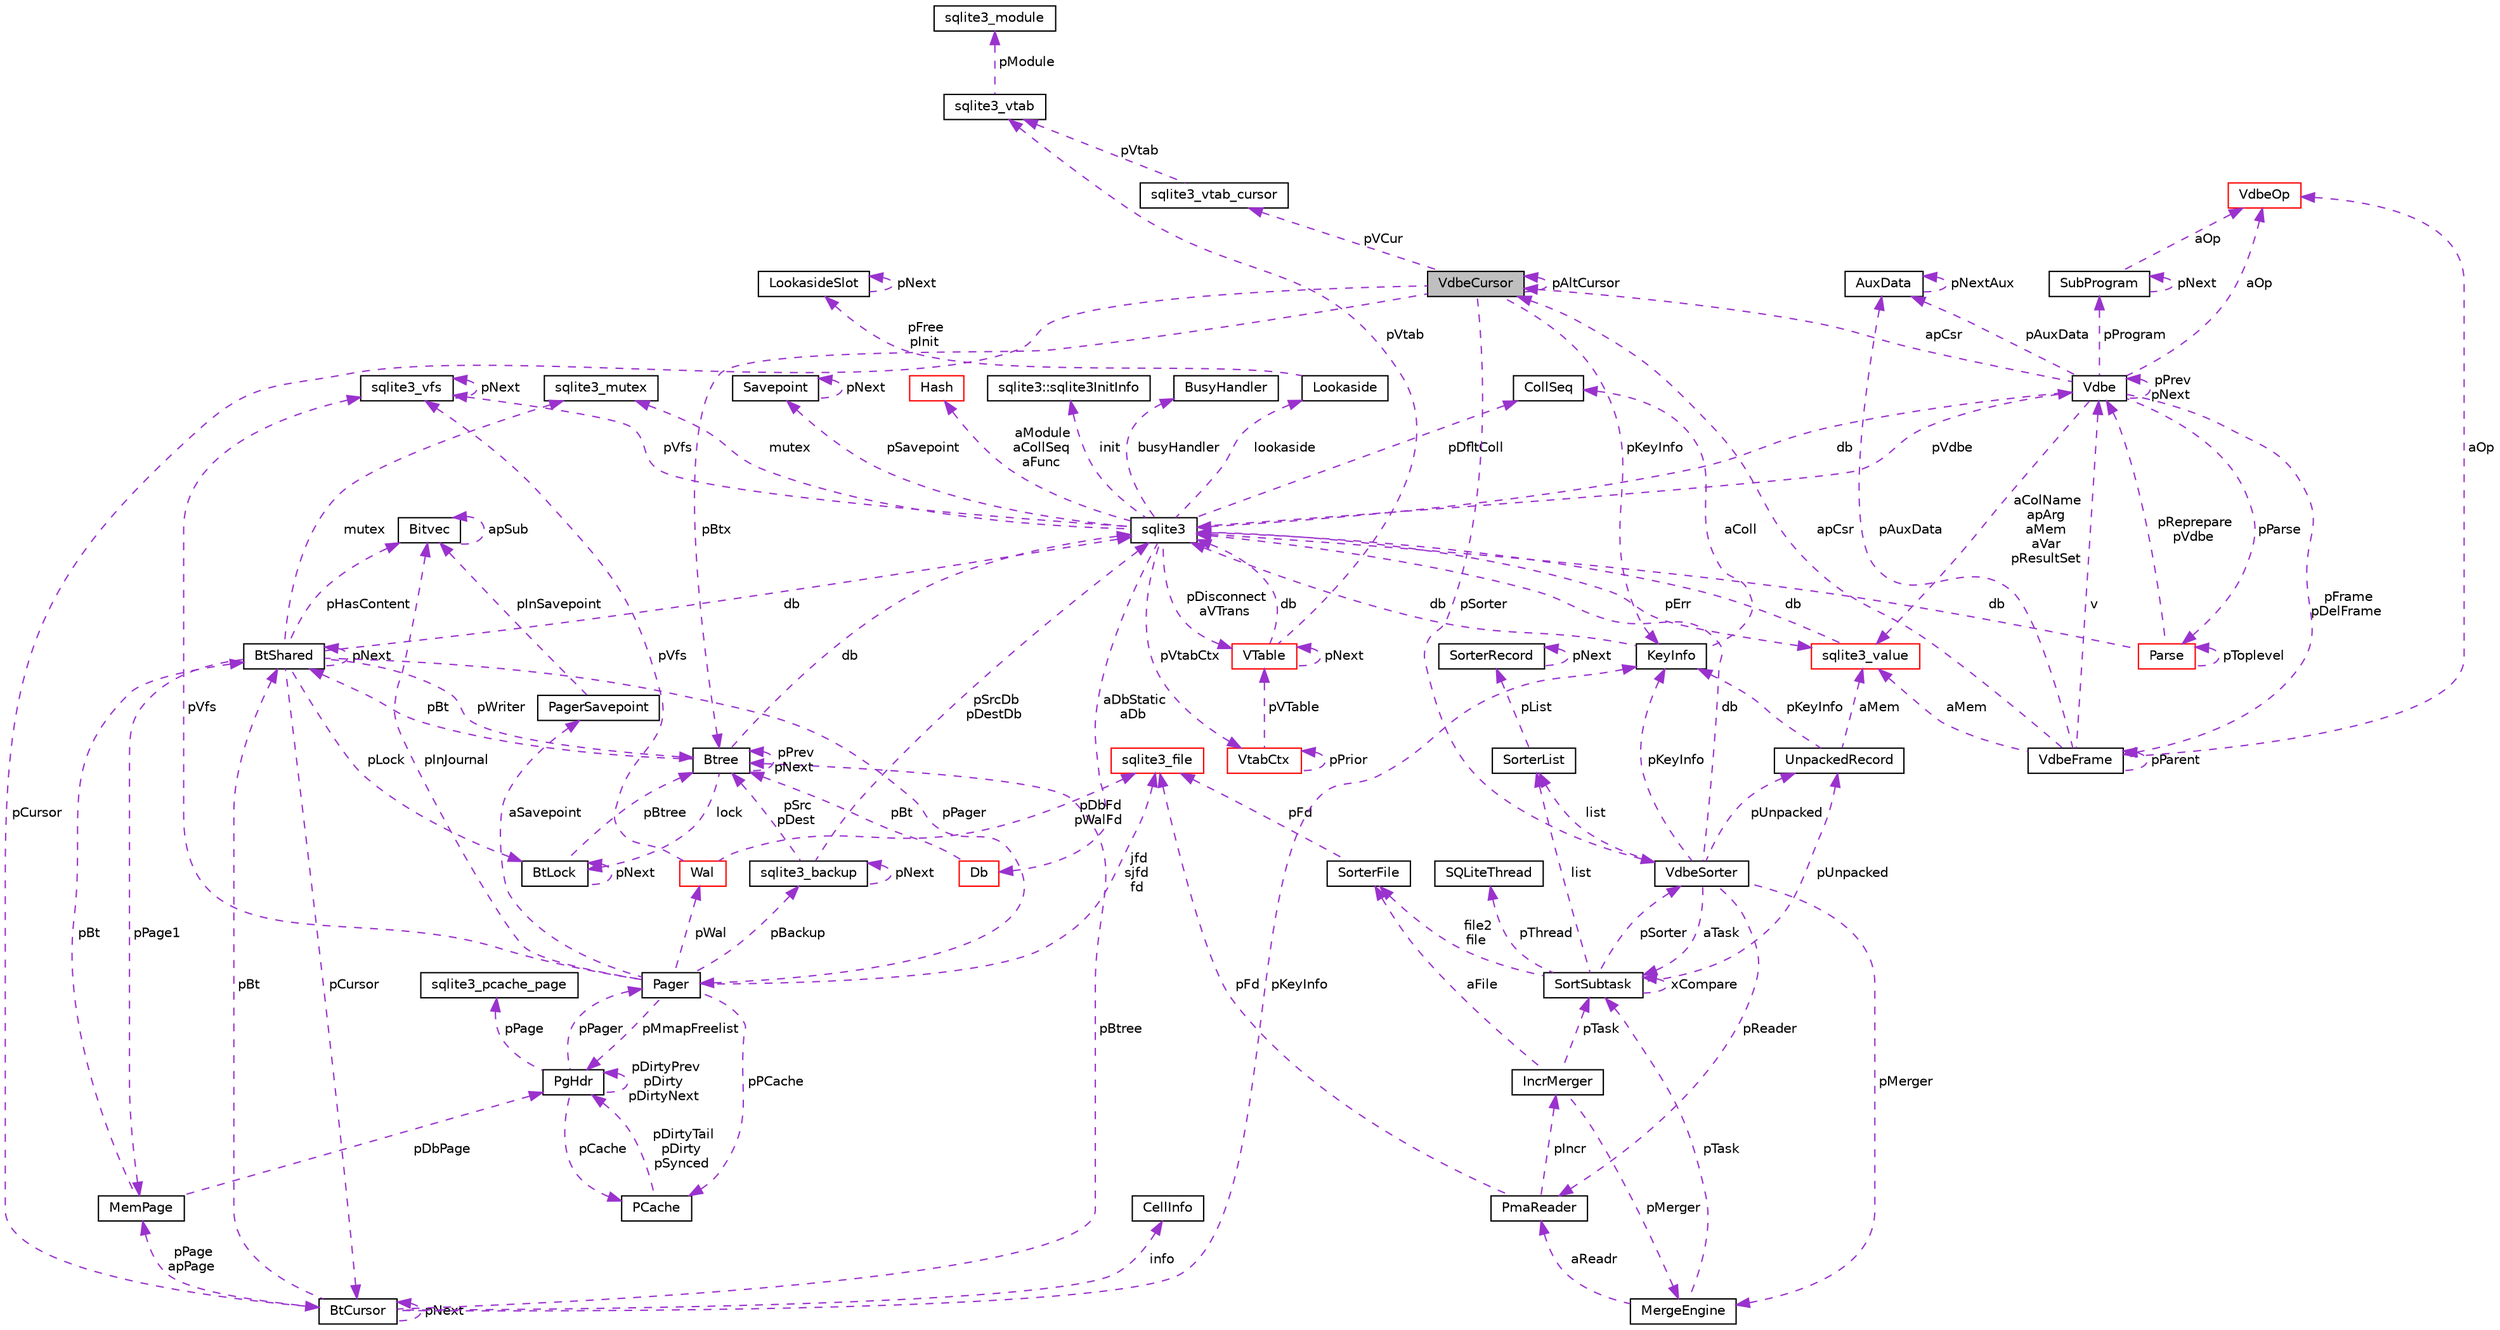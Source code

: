 digraph "VdbeCursor"
{
  edge [fontname="Helvetica",fontsize="10",labelfontname="Helvetica",labelfontsize="10"];
  node [fontname="Helvetica",fontsize="10",shape=record];
  Node1 [label="VdbeCursor",height=0.2,width=0.4,color="black", fillcolor="grey75", style="filled", fontcolor="black"];
  Node2 -> Node1 [dir="back",color="darkorchid3",fontsize="10",style="dashed",label=" pCursor" ,fontname="Helvetica"];
  Node2 [label="BtCursor",height=0.2,width=0.4,color="black", fillcolor="white", style="filled",URL="$structBtCursor.html"];
  Node2 -> Node2 [dir="back",color="darkorchid3",fontsize="10",style="dashed",label=" pNext" ,fontname="Helvetica"];
  Node3 -> Node2 [dir="back",color="darkorchid3",fontsize="10",style="dashed",label=" info" ,fontname="Helvetica"];
  Node3 [label="CellInfo",height=0.2,width=0.4,color="black", fillcolor="white", style="filled",URL="$structCellInfo.html"];
  Node4 -> Node2 [dir="back",color="darkorchid3",fontsize="10",style="dashed",label=" pBt" ,fontname="Helvetica"];
  Node4 [label="BtShared",height=0.2,width=0.4,color="black", fillcolor="white", style="filled",URL="$structBtShared.html"];
  Node2 -> Node4 [dir="back",color="darkorchid3",fontsize="10",style="dashed",label=" pCursor" ,fontname="Helvetica"];
  Node4 -> Node4 [dir="back",color="darkorchid3",fontsize="10",style="dashed",label=" pNext" ,fontname="Helvetica"];
  Node5 -> Node4 [dir="back",color="darkorchid3",fontsize="10",style="dashed",label=" db" ,fontname="Helvetica"];
  Node5 [label="sqlite3",height=0.2,width=0.4,color="black", fillcolor="white", style="filled",URL="$structsqlite3.html"];
  Node6 -> Node5 [dir="back",color="darkorchid3",fontsize="10",style="dashed",label=" pVdbe" ,fontname="Helvetica"];
  Node6 [label="Vdbe",height=0.2,width=0.4,color="black", fillcolor="white", style="filled",URL="$structVdbe.html"];
  Node6 -> Node6 [dir="back",color="darkorchid3",fontsize="10",style="dashed",label=" pPrev\npNext" ,fontname="Helvetica"];
  Node5 -> Node6 [dir="back",color="darkorchid3",fontsize="10",style="dashed",label=" db" ,fontname="Helvetica"];
  Node7 -> Node6 [dir="back",color="darkorchid3",fontsize="10",style="dashed",label=" aColName\napArg\naMem\naVar\npResultSet" ,fontname="Helvetica"];
  Node7 [label="sqlite3_value",height=0.2,width=0.4,color="red", fillcolor="white", style="filled",URL="$structsqlite3__value.html"];
  Node5 -> Node7 [dir="back",color="darkorchid3",fontsize="10",style="dashed",label=" db" ,fontname="Helvetica"];
  Node8 -> Node6 [dir="back",color="darkorchid3",fontsize="10",style="dashed",label=" pFrame\npDelFrame" ,fontname="Helvetica"];
  Node8 [label="VdbeFrame",height=0.2,width=0.4,color="black", fillcolor="white", style="filled",URL="$structVdbeFrame.html"];
  Node6 -> Node8 [dir="back",color="darkorchid3",fontsize="10",style="dashed",label=" v" ,fontname="Helvetica"];
  Node7 -> Node8 [dir="back",color="darkorchid3",fontsize="10",style="dashed",label=" aMem" ,fontname="Helvetica"];
  Node8 -> Node8 [dir="back",color="darkorchid3",fontsize="10",style="dashed",label=" pParent" ,fontname="Helvetica"];
  Node9 -> Node8 [dir="back",color="darkorchid3",fontsize="10",style="dashed",label=" pAuxData" ,fontname="Helvetica"];
  Node9 [label="AuxData",height=0.2,width=0.4,color="black", fillcolor="white", style="filled",URL="$structAuxData.html"];
  Node9 -> Node9 [dir="back",color="darkorchid3",fontsize="10",style="dashed",label=" pNextAux" ,fontname="Helvetica"];
  Node1 -> Node8 [dir="back",color="darkorchid3",fontsize="10",style="dashed",label=" apCsr" ,fontname="Helvetica"];
  Node10 -> Node8 [dir="back",color="darkorchid3",fontsize="10",style="dashed",label=" aOp" ,fontname="Helvetica"];
  Node10 [label="VdbeOp",height=0.2,width=0.4,color="red", fillcolor="white", style="filled",URL="$structVdbeOp.html"];
  Node9 -> Node6 [dir="back",color="darkorchid3",fontsize="10",style="dashed",label=" pAuxData" ,fontname="Helvetica"];
  Node11 -> Node6 [dir="back",color="darkorchid3",fontsize="10",style="dashed",label=" pProgram" ,fontname="Helvetica"];
  Node11 [label="SubProgram",height=0.2,width=0.4,color="black", fillcolor="white", style="filled",URL="$structSubProgram.html"];
  Node11 -> Node11 [dir="back",color="darkorchid3",fontsize="10",style="dashed",label=" pNext" ,fontname="Helvetica"];
  Node10 -> Node11 [dir="back",color="darkorchid3",fontsize="10",style="dashed",label=" aOp" ,fontname="Helvetica"];
  Node1 -> Node6 [dir="back",color="darkorchid3",fontsize="10",style="dashed",label=" apCsr" ,fontname="Helvetica"];
  Node12 -> Node6 [dir="back",color="darkorchid3",fontsize="10",style="dashed",label=" pParse" ,fontname="Helvetica"];
  Node12 [label="Parse",height=0.2,width=0.4,color="red", fillcolor="white", style="filled",URL="$structParse.html"];
  Node6 -> Node12 [dir="back",color="darkorchid3",fontsize="10",style="dashed",label=" pReprepare\npVdbe" ,fontname="Helvetica"];
  Node5 -> Node12 [dir="back",color="darkorchid3",fontsize="10",style="dashed",label=" db" ,fontname="Helvetica"];
  Node12 -> Node12 [dir="back",color="darkorchid3",fontsize="10",style="dashed",label=" pToplevel" ,fontname="Helvetica"];
  Node10 -> Node6 [dir="back",color="darkorchid3",fontsize="10",style="dashed",label=" aOp" ,fontname="Helvetica"];
  Node13 -> Node5 [dir="back",color="darkorchid3",fontsize="10",style="dashed",label=" pSavepoint" ,fontname="Helvetica"];
  Node13 [label="Savepoint",height=0.2,width=0.4,color="black", fillcolor="white", style="filled",URL="$structSavepoint.html"];
  Node13 -> Node13 [dir="back",color="darkorchid3",fontsize="10",style="dashed",label=" pNext" ,fontname="Helvetica"];
  Node14 -> Node5 [dir="back",color="darkorchid3",fontsize="10",style="dashed",label=" lookaside" ,fontname="Helvetica"];
  Node14 [label="Lookaside",height=0.2,width=0.4,color="black", fillcolor="white", style="filled",URL="$structLookaside.html"];
  Node15 -> Node14 [dir="back",color="darkorchid3",fontsize="10",style="dashed",label=" pFree\npInit" ,fontname="Helvetica"];
  Node15 [label="LookasideSlot",height=0.2,width=0.4,color="black", fillcolor="white", style="filled",URL="$structLookasideSlot.html"];
  Node15 -> Node15 [dir="back",color="darkorchid3",fontsize="10",style="dashed",label=" pNext" ,fontname="Helvetica"];
  Node7 -> Node5 [dir="back",color="darkorchid3",fontsize="10",style="dashed",label=" pErr" ,fontname="Helvetica"];
  Node16 -> Node5 [dir="back",color="darkorchid3",fontsize="10",style="dashed",label=" mutex" ,fontname="Helvetica"];
  Node16 [label="sqlite3_mutex",height=0.2,width=0.4,color="black", fillcolor="white", style="filled",URL="$structsqlite3__mutex.html"];
  Node17 -> Node5 [dir="back",color="darkorchid3",fontsize="10",style="dashed",label=" pVfs" ,fontname="Helvetica"];
  Node17 [label="sqlite3_vfs",height=0.2,width=0.4,color="black", fillcolor="white", style="filled",URL="$structsqlite3__vfs.html"];
  Node17 -> Node17 [dir="back",color="darkorchid3",fontsize="10",style="dashed",label=" pNext" ,fontname="Helvetica"];
  Node18 -> Node5 [dir="back",color="darkorchid3",fontsize="10",style="dashed",label=" init" ,fontname="Helvetica"];
  Node18 [label="sqlite3::sqlite3InitInfo",height=0.2,width=0.4,color="black", fillcolor="white", style="filled",URL="$structsqlite3_1_1sqlite3InitInfo.html"];
  Node19 -> Node5 [dir="back",color="darkorchid3",fontsize="10",style="dashed",label=" busyHandler" ,fontname="Helvetica"];
  Node19 [label="BusyHandler",height=0.2,width=0.4,color="black", fillcolor="white", style="filled",URL="$structBusyHandler.html"];
  Node20 -> Node5 [dir="back",color="darkorchid3",fontsize="10",style="dashed",label=" pVtabCtx" ,fontname="Helvetica"];
  Node20 [label="VtabCtx",height=0.2,width=0.4,color="red", fillcolor="white", style="filled",URL="$structVtabCtx.html"];
  Node20 -> Node20 [dir="back",color="darkorchid3",fontsize="10",style="dashed",label=" pPrior" ,fontname="Helvetica"];
  Node21 -> Node20 [dir="back",color="darkorchid3",fontsize="10",style="dashed",label=" pVTable" ,fontname="Helvetica"];
  Node21 [label="VTable",height=0.2,width=0.4,color="red", fillcolor="white", style="filled",URL="$structVTable.html"];
  Node5 -> Node21 [dir="back",color="darkorchid3",fontsize="10",style="dashed",label=" db" ,fontname="Helvetica"];
  Node21 -> Node21 [dir="back",color="darkorchid3",fontsize="10",style="dashed",label=" pNext" ,fontname="Helvetica"];
  Node22 -> Node21 [dir="back",color="darkorchid3",fontsize="10",style="dashed",label=" pVtab" ,fontname="Helvetica"];
  Node22 [label="sqlite3_vtab",height=0.2,width=0.4,color="black", fillcolor="white", style="filled",URL="$structsqlite3__vtab.html"];
  Node23 -> Node22 [dir="back",color="darkorchid3",fontsize="10",style="dashed",label=" pModule" ,fontname="Helvetica"];
  Node23 [label="sqlite3_module",height=0.2,width=0.4,color="black", fillcolor="white", style="filled",URL="$structsqlite3__module.html"];
  Node24 -> Node5 [dir="back",color="darkorchid3",fontsize="10",style="dashed",label=" pDfltColl" ,fontname="Helvetica"];
  Node24 [label="CollSeq",height=0.2,width=0.4,color="black", fillcolor="white", style="filled",URL="$structCollSeq.html"];
  Node21 -> Node5 [dir="back",color="darkorchid3",fontsize="10",style="dashed",label=" pDisconnect\naVTrans" ,fontname="Helvetica"];
  Node25 -> Node5 [dir="back",color="darkorchid3",fontsize="10",style="dashed",label=" aDbStatic\naDb" ,fontname="Helvetica"];
  Node25 [label="Db",height=0.2,width=0.4,color="red", fillcolor="white", style="filled",URL="$structDb.html"];
  Node26 -> Node25 [dir="back",color="darkorchid3",fontsize="10",style="dashed",label=" pBt" ,fontname="Helvetica"];
  Node26 [label="Btree",height=0.2,width=0.4,color="black", fillcolor="white", style="filled",URL="$structBtree.html"];
  Node4 -> Node26 [dir="back",color="darkorchid3",fontsize="10",style="dashed",label=" pBt" ,fontname="Helvetica"];
  Node5 -> Node26 [dir="back",color="darkorchid3",fontsize="10",style="dashed",label=" db" ,fontname="Helvetica"];
  Node27 -> Node26 [dir="back",color="darkorchid3",fontsize="10",style="dashed",label=" lock" ,fontname="Helvetica"];
  Node27 [label="BtLock",height=0.2,width=0.4,color="black", fillcolor="white", style="filled",URL="$structBtLock.html"];
  Node27 -> Node27 [dir="back",color="darkorchid3",fontsize="10",style="dashed",label=" pNext" ,fontname="Helvetica"];
  Node26 -> Node27 [dir="back",color="darkorchid3",fontsize="10",style="dashed",label=" pBtree" ,fontname="Helvetica"];
  Node26 -> Node26 [dir="back",color="darkorchid3",fontsize="10",style="dashed",label=" pPrev\npNext" ,fontname="Helvetica"];
  Node28 -> Node5 [dir="back",color="darkorchid3",fontsize="10",style="dashed",label=" aModule\naCollSeq\naFunc" ,fontname="Helvetica"];
  Node28 [label="Hash",height=0.2,width=0.4,color="red", fillcolor="white", style="filled",URL="$structHash.html"];
  Node29 -> Node4 [dir="back",color="darkorchid3",fontsize="10",style="dashed",label=" pHasContent" ,fontname="Helvetica"];
  Node29 [label="Bitvec",height=0.2,width=0.4,color="black", fillcolor="white", style="filled",URL="$structBitvec.html"];
  Node29 -> Node29 [dir="back",color="darkorchid3",fontsize="10",style="dashed",label=" apSub" ,fontname="Helvetica"];
  Node16 -> Node4 [dir="back",color="darkorchid3",fontsize="10",style="dashed",label=" mutex" ,fontname="Helvetica"];
  Node27 -> Node4 [dir="back",color="darkorchid3",fontsize="10",style="dashed",label=" pLock" ,fontname="Helvetica"];
  Node30 -> Node4 [dir="back",color="darkorchid3",fontsize="10",style="dashed",label=" pPage1" ,fontname="Helvetica"];
  Node30 [label="MemPage",height=0.2,width=0.4,color="black", fillcolor="white", style="filled",URL="$structMemPage.html"];
  Node4 -> Node30 [dir="back",color="darkorchid3",fontsize="10",style="dashed",label=" pBt" ,fontname="Helvetica"];
  Node31 -> Node30 [dir="back",color="darkorchid3",fontsize="10",style="dashed",label=" pDbPage" ,fontname="Helvetica"];
  Node31 [label="PgHdr",height=0.2,width=0.4,color="black", fillcolor="white", style="filled",URL="$structPgHdr.html"];
  Node32 -> Node31 [dir="back",color="darkorchid3",fontsize="10",style="dashed",label=" pPage" ,fontname="Helvetica"];
  Node32 [label="sqlite3_pcache_page",height=0.2,width=0.4,color="black", fillcolor="white", style="filled",URL="$structsqlite3__pcache__page.html"];
  Node33 -> Node31 [dir="back",color="darkorchid3",fontsize="10",style="dashed",label=" pCache" ,fontname="Helvetica"];
  Node33 [label="PCache",height=0.2,width=0.4,color="black", fillcolor="white", style="filled",URL="$structPCache.html"];
  Node31 -> Node33 [dir="back",color="darkorchid3",fontsize="10",style="dashed",label=" pDirtyTail\npDirty\npSynced" ,fontname="Helvetica"];
  Node31 -> Node31 [dir="back",color="darkorchid3",fontsize="10",style="dashed",label=" pDirtyPrev\npDirty\npDirtyNext" ,fontname="Helvetica"];
  Node34 -> Node31 [dir="back",color="darkorchid3",fontsize="10",style="dashed",label=" pPager" ,fontname="Helvetica"];
  Node34 [label="Pager",height=0.2,width=0.4,color="black", fillcolor="white", style="filled",URL="$structPager.html"];
  Node33 -> Node34 [dir="back",color="darkorchid3",fontsize="10",style="dashed",label=" pPCache" ,fontname="Helvetica"];
  Node35 -> Node34 [dir="back",color="darkorchid3",fontsize="10",style="dashed",label=" pBackup" ,fontname="Helvetica"];
  Node35 [label="sqlite3_backup",height=0.2,width=0.4,color="black", fillcolor="white", style="filled",URL="$structsqlite3__backup.html"];
  Node35 -> Node35 [dir="back",color="darkorchid3",fontsize="10",style="dashed",label=" pNext" ,fontname="Helvetica"];
  Node5 -> Node35 [dir="back",color="darkorchid3",fontsize="10",style="dashed",label=" pSrcDb\npDestDb" ,fontname="Helvetica"];
  Node26 -> Node35 [dir="back",color="darkorchid3",fontsize="10",style="dashed",label=" pSrc\npDest" ,fontname="Helvetica"];
  Node29 -> Node34 [dir="back",color="darkorchid3",fontsize="10",style="dashed",label=" pInJournal" ,fontname="Helvetica"];
  Node36 -> Node34 [dir="back",color="darkorchid3",fontsize="10",style="dashed",label=" jfd\nsjfd\nfd" ,fontname="Helvetica"];
  Node36 [label="sqlite3_file",height=0.2,width=0.4,color="red", fillcolor="white", style="filled",URL="$structsqlite3__file.html"];
  Node17 -> Node34 [dir="back",color="darkorchid3",fontsize="10",style="dashed",label=" pVfs" ,fontname="Helvetica"];
  Node31 -> Node34 [dir="back",color="darkorchid3",fontsize="10",style="dashed",label=" pMmapFreelist" ,fontname="Helvetica"];
  Node37 -> Node34 [dir="back",color="darkorchid3",fontsize="10",style="dashed",label=" pWal" ,fontname="Helvetica"];
  Node37 [label="Wal",height=0.2,width=0.4,color="red", fillcolor="white", style="filled",URL="$structWal.html"];
  Node36 -> Node37 [dir="back",color="darkorchid3",fontsize="10",style="dashed",label=" pDbFd\npWalFd" ,fontname="Helvetica"];
  Node17 -> Node37 [dir="back",color="darkorchid3",fontsize="10",style="dashed",label=" pVfs" ,fontname="Helvetica"];
  Node38 -> Node34 [dir="back",color="darkorchid3",fontsize="10",style="dashed",label=" aSavepoint" ,fontname="Helvetica"];
  Node38 [label="PagerSavepoint",height=0.2,width=0.4,color="black", fillcolor="white", style="filled",URL="$structPagerSavepoint.html"];
  Node29 -> Node38 [dir="back",color="darkorchid3",fontsize="10",style="dashed",label=" pInSavepoint" ,fontname="Helvetica"];
  Node26 -> Node4 [dir="back",color="darkorchid3",fontsize="10",style="dashed",label=" pWriter" ,fontname="Helvetica"];
  Node34 -> Node4 [dir="back",color="darkorchid3",fontsize="10",style="dashed",label=" pPager" ,fontname="Helvetica"];
  Node30 -> Node2 [dir="back",color="darkorchid3",fontsize="10",style="dashed",label=" pPage\napPage" ,fontname="Helvetica"];
  Node39 -> Node2 [dir="back",color="darkorchid3",fontsize="10",style="dashed",label=" pKeyInfo" ,fontname="Helvetica"];
  Node39 [label="KeyInfo",height=0.2,width=0.4,color="black", fillcolor="white", style="filled",URL="$structKeyInfo.html"];
  Node5 -> Node39 [dir="back",color="darkorchid3",fontsize="10",style="dashed",label=" db" ,fontname="Helvetica"];
  Node24 -> Node39 [dir="back",color="darkorchid3",fontsize="10",style="dashed",label=" aColl" ,fontname="Helvetica"];
  Node26 -> Node2 [dir="back",color="darkorchid3",fontsize="10",style="dashed",label=" pBtree" ,fontname="Helvetica"];
  Node40 -> Node1 [dir="back",color="darkorchid3",fontsize="10",style="dashed",label=" pVCur" ,fontname="Helvetica"];
  Node40 [label="sqlite3_vtab_cursor",height=0.2,width=0.4,color="black", fillcolor="white", style="filled",URL="$structsqlite3__vtab__cursor.html"];
  Node22 -> Node40 [dir="back",color="darkorchid3",fontsize="10",style="dashed",label=" pVtab" ,fontname="Helvetica"];
  Node1 -> Node1 [dir="back",color="darkorchid3",fontsize="10",style="dashed",label=" pAltCursor" ,fontname="Helvetica"];
  Node39 -> Node1 [dir="back",color="darkorchid3",fontsize="10",style="dashed",label=" pKeyInfo" ,fontname="Helvetica"];
  Node41 -> Node1 [dir="back",color="darkorchid3",fontsize="10",style="dashed",label=" pSorter" ,fontname="Helvetica"];
  Node41 [label="VdbeSorter",height=0.2,width=0.4,color="black", fillcolor="white", style="filled",URL="$structVdbeSorter.html"];
  Node42 -> Node41 [dir="back",color="darkorchid3",fontsize="10",style="dashed",label=" list" ,fontname="Helvetica"];
  Node42 [label="SorterList",height=0.2,width=0.4,color="black", fillcolor="white", style="filled",URL="$structSorterList.html"];
  Node43 -> Node42 [dir="back",color="darkorchid3",fontsize="10",style="dashed",label=" pList" ,fontname="Helvetica"];
  Node43 [label="SorterRecord",height=0.2,width=0.4,color="black", fillcolor="white", style="filled",URL="$structSorterRecord.html"];
  Node43 -> Node43 [dir="back",color="darkorchid3",fontsize="10",style="dashed",label=" pNext" ,fontname="Helvetica"];
  Node5 -> Node41 [dir="back",color="darkorchid3",fontsize="10",style="dashed",label=" db" ,fontname="Helvetica"];
  Node44 -> Node41 [dir="back",color="darkorchid3",fontsize="10",style="dashed",label=" pMerger" ,fontname="Helvetica"];
  Node44 [label="MergeEngine",height=0.2,width=0.4,color="black", fillcolor="white", style="filled",URL="$structMergeEngine.html"];
  Node45 -> Node44 [dir="back",color="darkorchid3",fontsize="10",style="dashed",label=" aReadr" ,fontname="Helvetica"];
  Node45 [label="PmaReader",height=0.2,width=0.4,color="black", fillcolor="white", style="filled",URL="$structPmaReader.html"];
  Node36 -> Node45 [dir="back",color="darkorchid3",fontsize="10",style="dashed",label=" pFd" ,fontname="Helvetica"];
  Node46 -> Node45 [dir="back",color="darkorchid3",fontsize="10",style="dashed",label=" pIncr" ,fontname="Helvetica"];
  Node46 [label="IncrMerger",height=0.2,width=0.4,color="black", fillcolor="white", style="filled",URL="$structIncrMerger.html"];
  Node44 -> Node46 [dir="back",color="darkorchid3",fontsize="10",style="dashed",label=" pMerger" ,fontname="Helvetica"];
  Node47 -> Node46 [dir="back",color="darkorchid3",fontsize="10",style="dashed",label=" aFile" ,fontname="Helvetica"];
  Node47 [label="SorterFile",height=0.2,width=0.4,color="black", fillcolor="white", style="filled",URL="$structSorterFile.html"];
  Node36 -> Node47 [dir="back",color="darkorchid3",fontsize="10",style="dashed",label=" pFd" ,fontname="Helvetica"];
  Node48 -> Node46 [dir="back",color="darkorchid3",fontsize="10",style="dashed",label=" pTask" ,fontname="Helvetica"];
  Node48 [label="SortSubtask",height=0.2,width=0.4,color="black", fillcolor="white", style="filled",URL="$structSortSubtask.html"];
  Node42 -> Node48 [dir="back",color="darkorchid3",fontsize="10",style="dashed",label=" list" ,fontname="Helvetica"];
  Node41 -> Node48 [dir="back",color="darkorchid3",fontsize="10",style="dashed",label=" pSorter" ,fontname="Helvetica"];
  Node49 -> Node48 [dir="back",color="darkorchid3",fontsize="10",style="dashed",label=" pThread" ,fontname="Helvetica"];
  Node49 [label="SQLiteThread",height=0.2,width=0.4,color="black", fillcolor="white", style="filled",URL="$structSQLiteThread.html"];
  Node50 -> Node48 [dir="back",color="darkorchid3",fontsize="10",style="dashed",label=" pUnpacked" ,fontname="Helvetica"];
  Node50 [label="UnpackedRecord",height=0.2,width=0.4,color="black", fillcolor="white", style="filled",URL="$structUnpackedRecord.html"];
  Node7 -> Node50 [dir="back",color="darkorchid3",fontsize="10",style="dashed",label=" aMem" ,fontname="Helvetica"];
  Node39 -> Node50 [dir="back",color="darkorchid3",fontsize="10",style="dashed",label=" pKeyInfo" ,fontname="Helvetica"];
  Node47 -> Node48 [dir="back",color="darkorchid3",fontsize="10",style="dashed",label=" file2\nfile" ,fontname="Helvetica"];
  Node48 -> Node48 [dir="back",color="darkorchid3",fontsize="10",style="dashed",label=" xCompare" ,fontname="Helvetica"];
  Node48 -> Node44 [dir="back",color="darkorchid3",fontsize="10",style="dashed",label=" pTask" ,fontname="Helvetica"];
  Node45 -> Node41 [dir="back",color="darkorchid3",fontsize="10",style="dashed",label=" pReader" ,fontname="Helvetica"];
  Node39 -> Node41 [dir="back",color="darkorchid3",fontsize="10",style="dashed",label=" pKeyInfo" ,fontname="Helvetica"];
  Node50 -> Node41 [dir="back",color="darkorchid3",fontsize="10",style="dashed",label=" pUnpacked" ,fontname="Helvetica"];
  Node48 -> Node41 [dir="back",color="darkorchid3",fontsize="10",style="dashed",label=" aTask" ,fontname="Helvetica"];
  Node26 -> Node1 [dir="back",color="darkorchid3",fontsize="10",style="dashed",label=" pBtx" ,fontname="Helvetica"];
}
